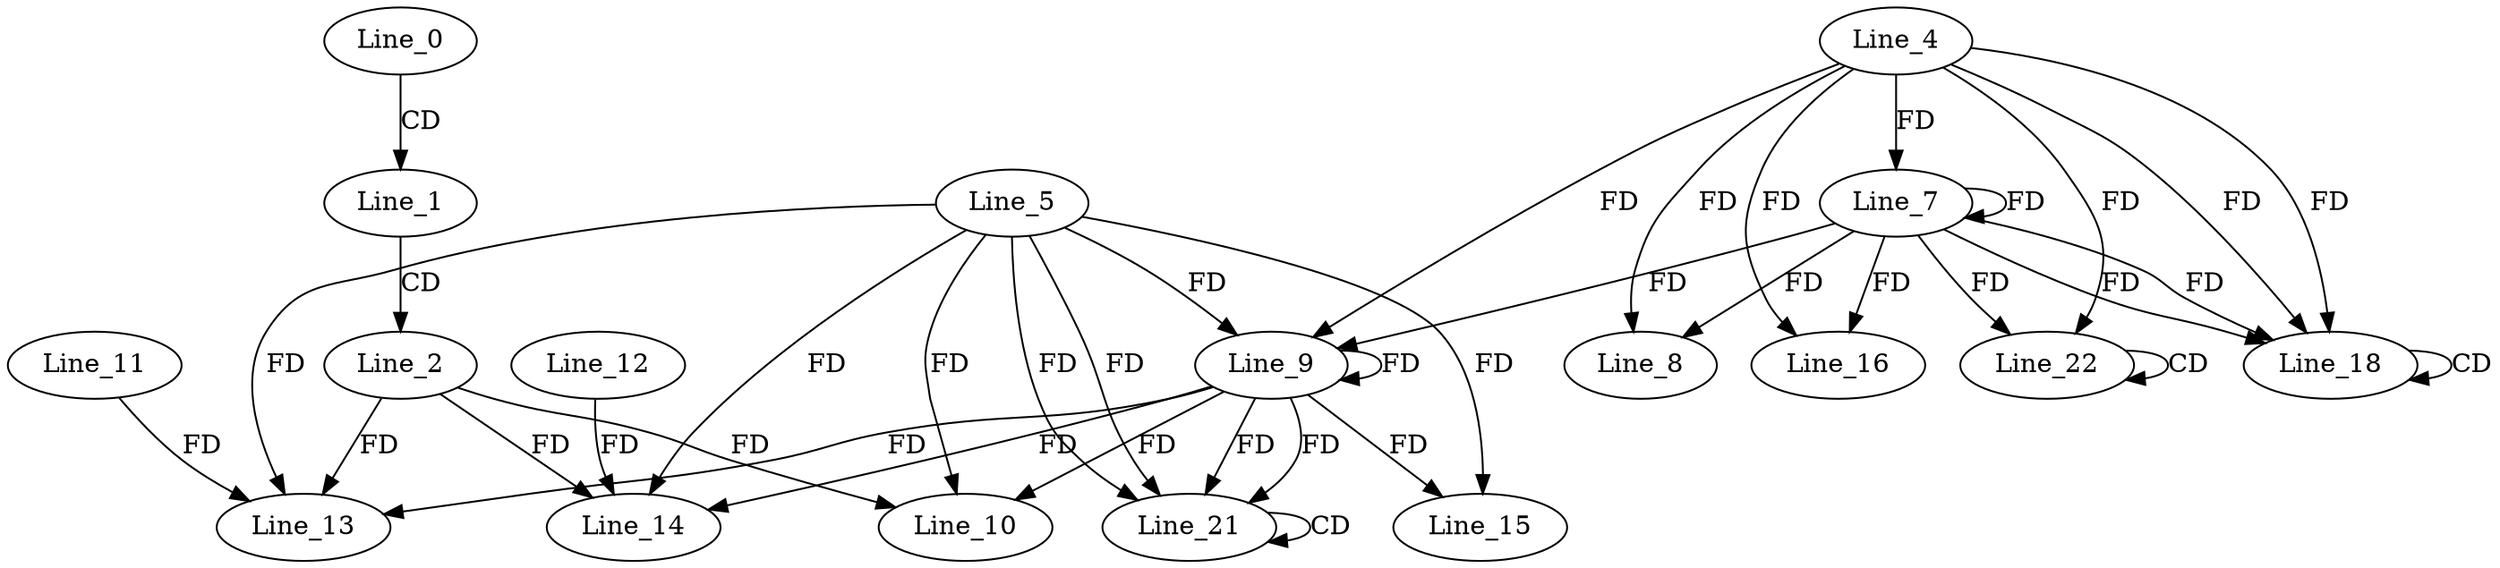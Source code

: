 digraph G {
  Line_0;
  Line_1;
  Line_2;
  Line_4;
  Line_7;
  Line_7;
  Line_8;
  Line_5;
  Line_9;
  Line_9;
  Line_10;
  Line_11;
  Line_13;
  Line_12;
  Line_14;
  Line_15;
  Line_16;
  Line_18;
  Line_18;
  Line_21;
  Line_21;
  Line_22;
  Line_22;
  Line_0 -> Line_1 [ label="CD" ];
  Line_1 -> Line_2 [ label="CD" ];
  Line_4 -> Line_7 [ label="FD" ];
  Line_7 -> Line_7 [ label="FD" ];
  Line_4 -> Line_8 [ label="FD" ];
  Line_7 -> Line_8 [ label="FD" ];
  Line_5 -> Line_9 [ label="FD" ];
  Line_9 -> Line_9 [ label="FD" ];
  Line_4 -> Line_9 [ label="FD" ];
  Line_7 -> Line_9 [ label="FD" ];
  Line_5 -> Line_10 [ label="FD" ];
  Line_9 -> Line_10 [ label="FD" ];
  Line_2 -> Line_10 [ label="FD" ];
  Line_11 -> Line_13 [ label="FD" ];
  Line_5 -> Line_13 [ label="FD" ];
  Line_9 -> Line_13 [ label="FD" ];
  Line_2 -> Line_13 [ label="FD" ];
  Line_12 -> Line_14 [ label="FD" ];
  Line_5 -> Line_14 [ label="FD" ];
  Line_9 -> Line_14 [ label="FD" ];
  Line_2 -> Line_14 [ label="FD" ];
  Line_5 -> Line_15 [ label="FD" ];
  Line_9 -> Line_15 [ label="FD" ];
  Line_4 -> Line_16 [ label="FD" ];
  Line_7 -> Line_16 [ label="FD" ];
  Line_4 -> Line_18 [ label="FD" ];
  Line_7 -> Line_18 [ label="FD" ];
  Line_18 -> Line_18 [ label="CD" ];
  Line_4 -> Line_18 [ label="FD" ];
  Line_7 -> Line_18 [ label="FD" ];
  Line_5 -> Line_21 [ label="FD" ];
  Line_9 -> Line_21 [ label="FD" ];
  Line_21 -> Line_21 [ label="CD" ];
  Line_5 -> Line_21 [ label="FD" ];
  Line_9 -> Line_21 [ label="FD" ];
  Line_22 -> Line_22 [ label="CD" ];
  Line_4 -> Line_22 [ label="FD" ];
  Line_7 -> Line_22 [ label="FD" ];
}
